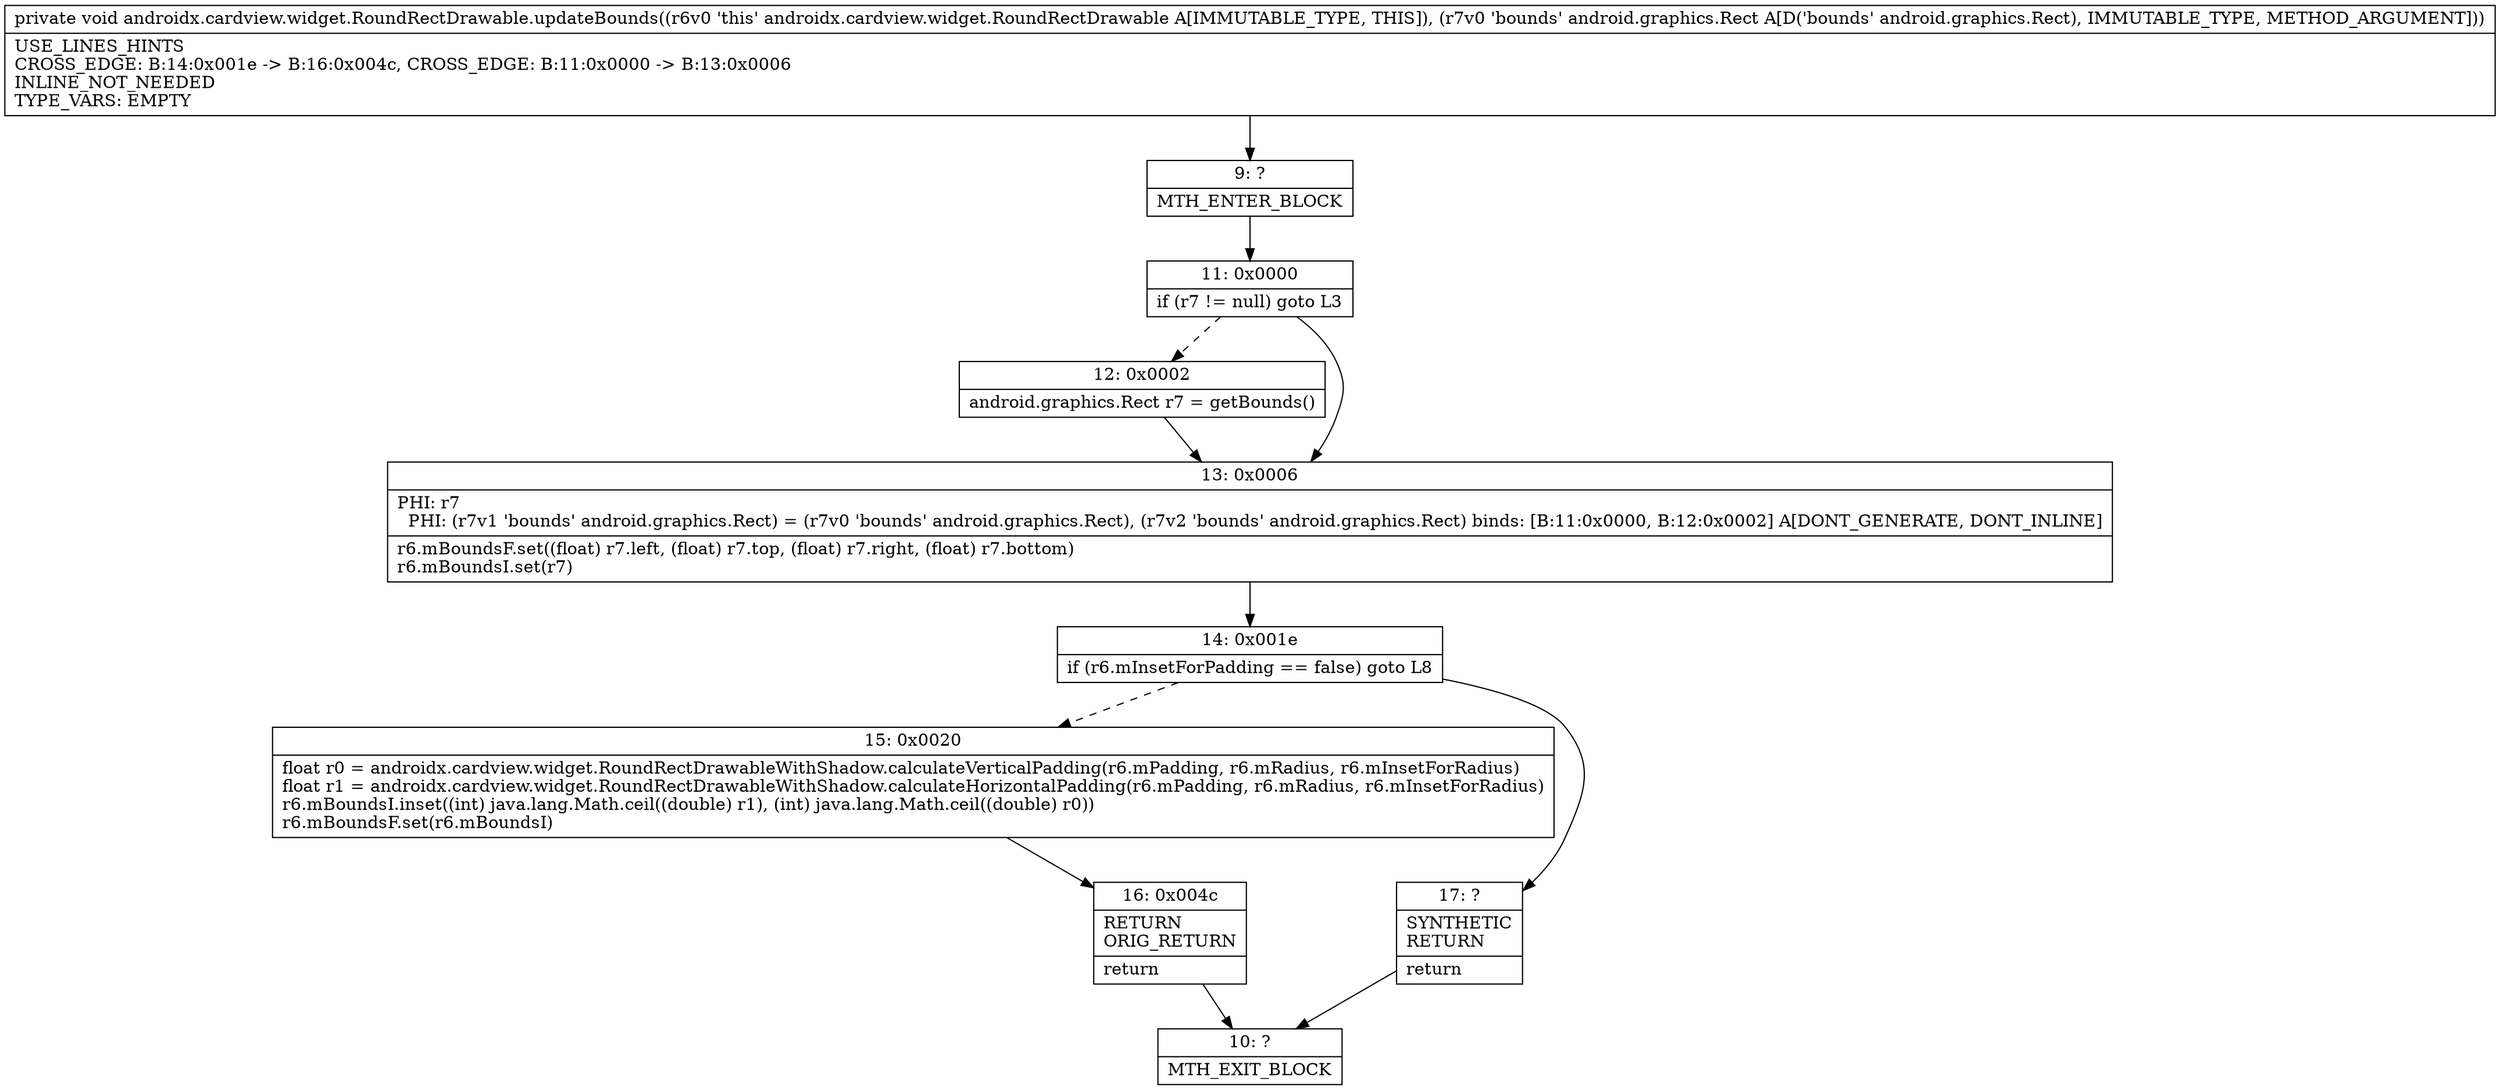 digraph "CFG forandroidx.cardview.widget.RoundRectDrawable.updateBounds(Landroid\/graphics\/Rect;)V" {
Node_9 [shape=record,label="{9\:\ ?|MTH_ENTER_BLOCK\l}"];
Node_11 [shape=record,label="{11\:\ 0x0000|if (r7 != null) goto L3\l}"];
Node_12 [shape=record,label="{12\:\ 0x0002|android.graphics.Rect r7 = getBounds()\l}"];
Node_13 [shape=record,label="{13\:\ 0x0006|PHI: r7 \l  PHI: (r7v1 'bounds' android.graphics.Rect) = (r7v0 'bounds' android.graphics.Rect), (r7v2 'bounds' android.graphics.Rect) binds: [B:11:0x0000, B:12:0x0002] A[DONT_GENERATE, DONT_INLINE]\l|r6.mBoundsF.set((float) r7.left, (float) r7.top, (float) r7.right, (float) r7.bottom)\lr6.mBoundsI.set(r7)\l}"];
Node_14 [shape=record,label="{14\:\ 0x001e|if (r6.mInsetForPadding == false) goto L8\l}"];
Node_15 [shape=record,label="{15\:\ 0x0020|float r0 = androidx.cardview.widget.RoundRectDrawableWithShadow.calculateVerticalPadding(r6.mPadding, r6.mRadius, r6.mInsetForRadius)\lfloat r1 = androidx.cardview.widget.RoundRectDrawableWithShadow.calculateHorizontalPadding(r6.mPadding, r6.mRadius, r6.mInsetForRadius)\lr6.mBoundsI.inset((int) java.lang.Math.ceil((double) r1), (int) java.lang.Math.ceil((double) r0))\lr6.mBoundsF.set(r6.mBoundsI)\l}"];
Node_16 [shape=record,label="{16\:\ 0x004c|RETURN\lORIG_RETURN\l|return\l}"];
Node_10 [shape=record,label="{10\:\ ?|MTH_EXIT_BLOCK\l}"];
Node_17 [shape=record,label="{17\:\ ?|SYNTHETIC\lRETURN\l|return\l}"];
MethodNode[shape=record,label="{private void androidx.cardview.widget.RoundRectDrawable.updateBounds((r6v0 'this' androidx.cardview.widget.RoundRectDrawable A[IMMUTABLE_TYPE, THIS]), (r7v0 'bounds' android.graphics.Rect A[D('bounds' android.graphics.Rect), IMMUTABLE_TYPE, METHOD_ARGUMENT]))  | USE_LINES_HINTS\lCROSS_EDGE: B:14:0x001e \-\> B:16:0x004c, CROSS_EDGE: B:11:0x0000 \-\> B:13:0x0006\lINLINE_NOT_NEEDED\lTYPE_VARS: EMPTY\l}"];
MethodNode -> Node_9;Node_9 -> Node_11;
Node_11 -> Node_12[style=dashed];
Node_11 -> Node_13;
Node_12 -> Node_13;
Node_13 -> Node_14;
Node_14 -> Node_15[style=dashed];
Node_14 -> Node_17;
Node_15 -> Node_16;
Node_16 -> Node_10;
Node_17 -> Node_10;
}

